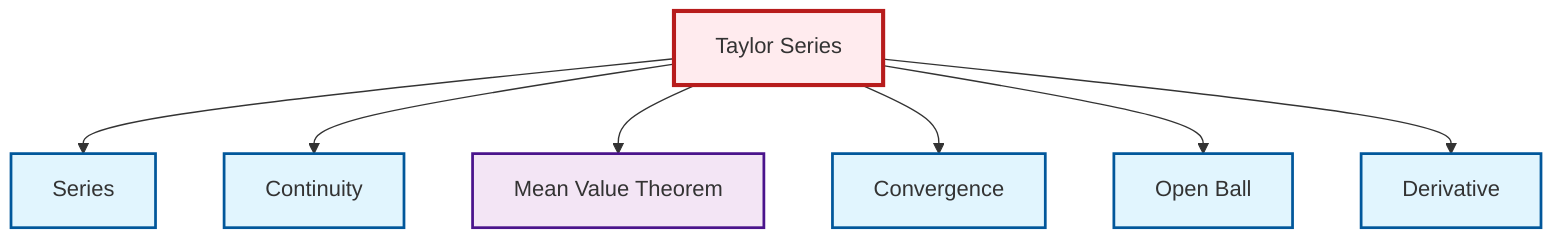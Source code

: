 graph TD
    classDef definition fill:#e1f5fe,stroke:#01579b,stroke-width:2px
    classDef theorem fill:#f3e5f5,stroke:#4a148c,stroke-width:2px
    classDef axiom fill:#fff3e0,stroke:#e65100,stroke-width:2px
    classDef example fill:#e8f5e9,stroke:#1b5e20,stroke-width:2px
    classDef current fill:#ffebee,stroke:#b71c1c,stroke-width:3px
    def-open-ball["Open Ball"]:::definition
    thm-taylor-series["Taylor Series"]:::theorem
    def-derivative["Derivative"]:::definition
    def-convergence["Convergence"]:::definition
    def-series["Series"]:::definition
    def-continuity["Continuity"]:::definition
    thm-mean-value["Mean Value Theorem"]:::theorem
    thm-taylor-series --> def-series
    thm-taylor-series --> def-continuity
    thm-taylor-series --> thm-mean-value
    thm-taylor-series --> def-convergence
    thm-taylor-series --> def-open-ball
    thm-taylor-series --> def-derivative
    class thm-taylor-series current